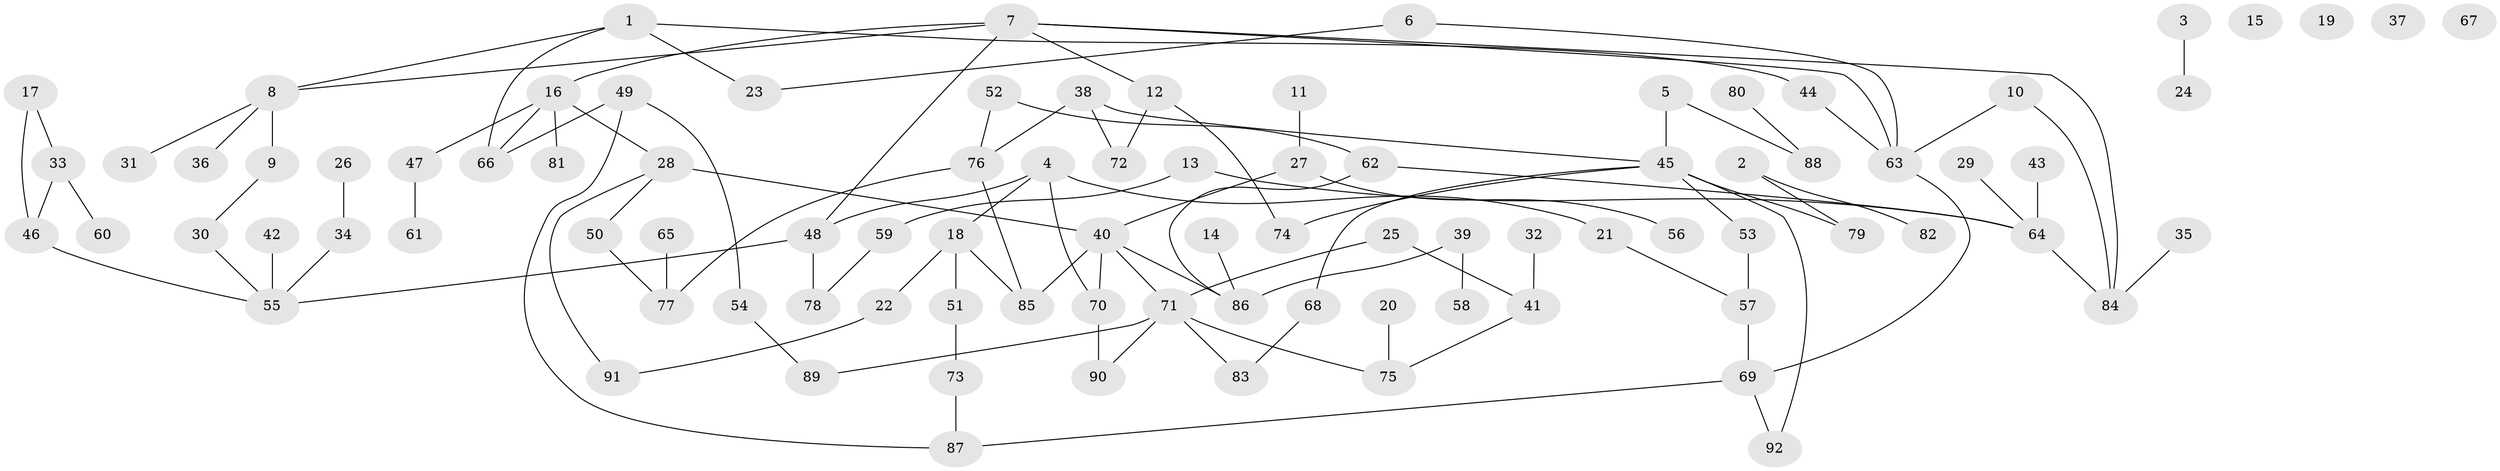// Generated by graph-tools (version 1.1) at 2025/49/03/09/25 03:49:04]
// undirected, 92 vertices, 110 edges
graph export_dot {
graph [start="1"]
  node [color=gray90,style=filled];
  1;
  2;
  3;
  4;
  5;
  6;
  7;
  8;
  9;
  10;
  11;
  12;
  13;
  14;
  15;
  16;
  17;
  18;
  19;
  20;
  21;
  22;
  23;
  24;
  25;
  26;
  27;
  28;
  29;
  30;
  31;
  32;
  33;
  34;
  35;
  36;
  37;
  38;
  39;
  40;
  41;
  42;
  43;
  44;
  45;
  46;
  47;
  48;
  49;
  50;
  51;
  52;
  53;
  54;
  55;
  56;
  57;
  58;
  59;
  60;
  61;
  62;
  63;
  64;
  65;
  66;
  67;
  68;
  69;
  70;
  71;
  72;
  73;
  74;
  75;
  76;
  77;
  78;
  79;
  80;
  81;
  82;
  83;
  84;
  85;
  86;
  87;
  88;
  89;
  90;
  91;
  92;
  1 -- 8;
  1 -- 23;
  1 -- 44;
  1 -- 66;
  2 -- 79;
  2 -- 82;
  3 -- 24;
  4 -- 18;
  4 -- 21;
  4 -- 48;
  4 -- 70;
  5 -- 45;
  5 -- 88;
  6 -- 23;
  6 -- 63;
  7 -- 8;
  7 -- 12;
  7 -- 16;
  7 -- 48;
  7 -- 63;
  7 -- 84;
  8 -- 9;
  8 -- 31;
  8 -- 36;
  9 -- 30;
  10 -- 63;
  10 -- 84;
  11 -- 27;
  12 -- 72;
  12 -- 74;
  13 -- 59;
  13 -- 64;
  14 -- 86;
  16 -- 28;
  16 -- 47;
  16 -- 66;
  16 -- 81;
  17 -- 33;
  17 -- 46;
  18 -- 22;
  18 -- 51;
  18 -- 85;
  20 -- 75;
  21 -- 57;
  22 -- 91;
  25 -- 41;
  25 -- 71;
  26 -- 34;
  27 -- 40;
  27 -- 56;
  28 -- 40;
  28 -- 50;
  28 -- 91;
  29 -- 64;
  30 -- 55;
  32 -- 41;
  33 -- 46;
  33 -- 60;
  34 -- 55;
  35 -- 84;
  38 -- 45;
  38 -- 72;
  38 -- 76;
  39 -- 58;
  39 -- 86;
  40 -- 70;
  40 -- 71;
  40 -- 85;
  40 -- 86;
  41 -- 75;
  42 -- 55;
  43 -- 64;
  44 -- 63;
  45 -- 53;
  45 -- 68;
  45 -- 74;
  45 -- 79;
  45 -- 92;
  46 -- 55;
  47 -- 61;
  48 -- 55;
  48 -- 78;
  49 -- 54;
  49 -- 66;
  49 -- 87;
  50 -- 77;
  51 -- 73;
  52 -- 62;
  52 -- 76;
  53 -- 57;
  54 -- 89;
  57 -- 69;
  59 -- 78;
  62 -- 64;
  62 -- 86;
  63 -- 69;
  64 -- 84;
  65 -- 77;
  68 -- 83;
  69 -- 87;
  69 -- 92;
  70 -- 90;
  71 -- 75;
  71 -- 83;
  71 -- 89;
  71 -- 90;
  73 -- 87;
  76 -- 77;
  76 -- 85;
  80 -- 88;
}
